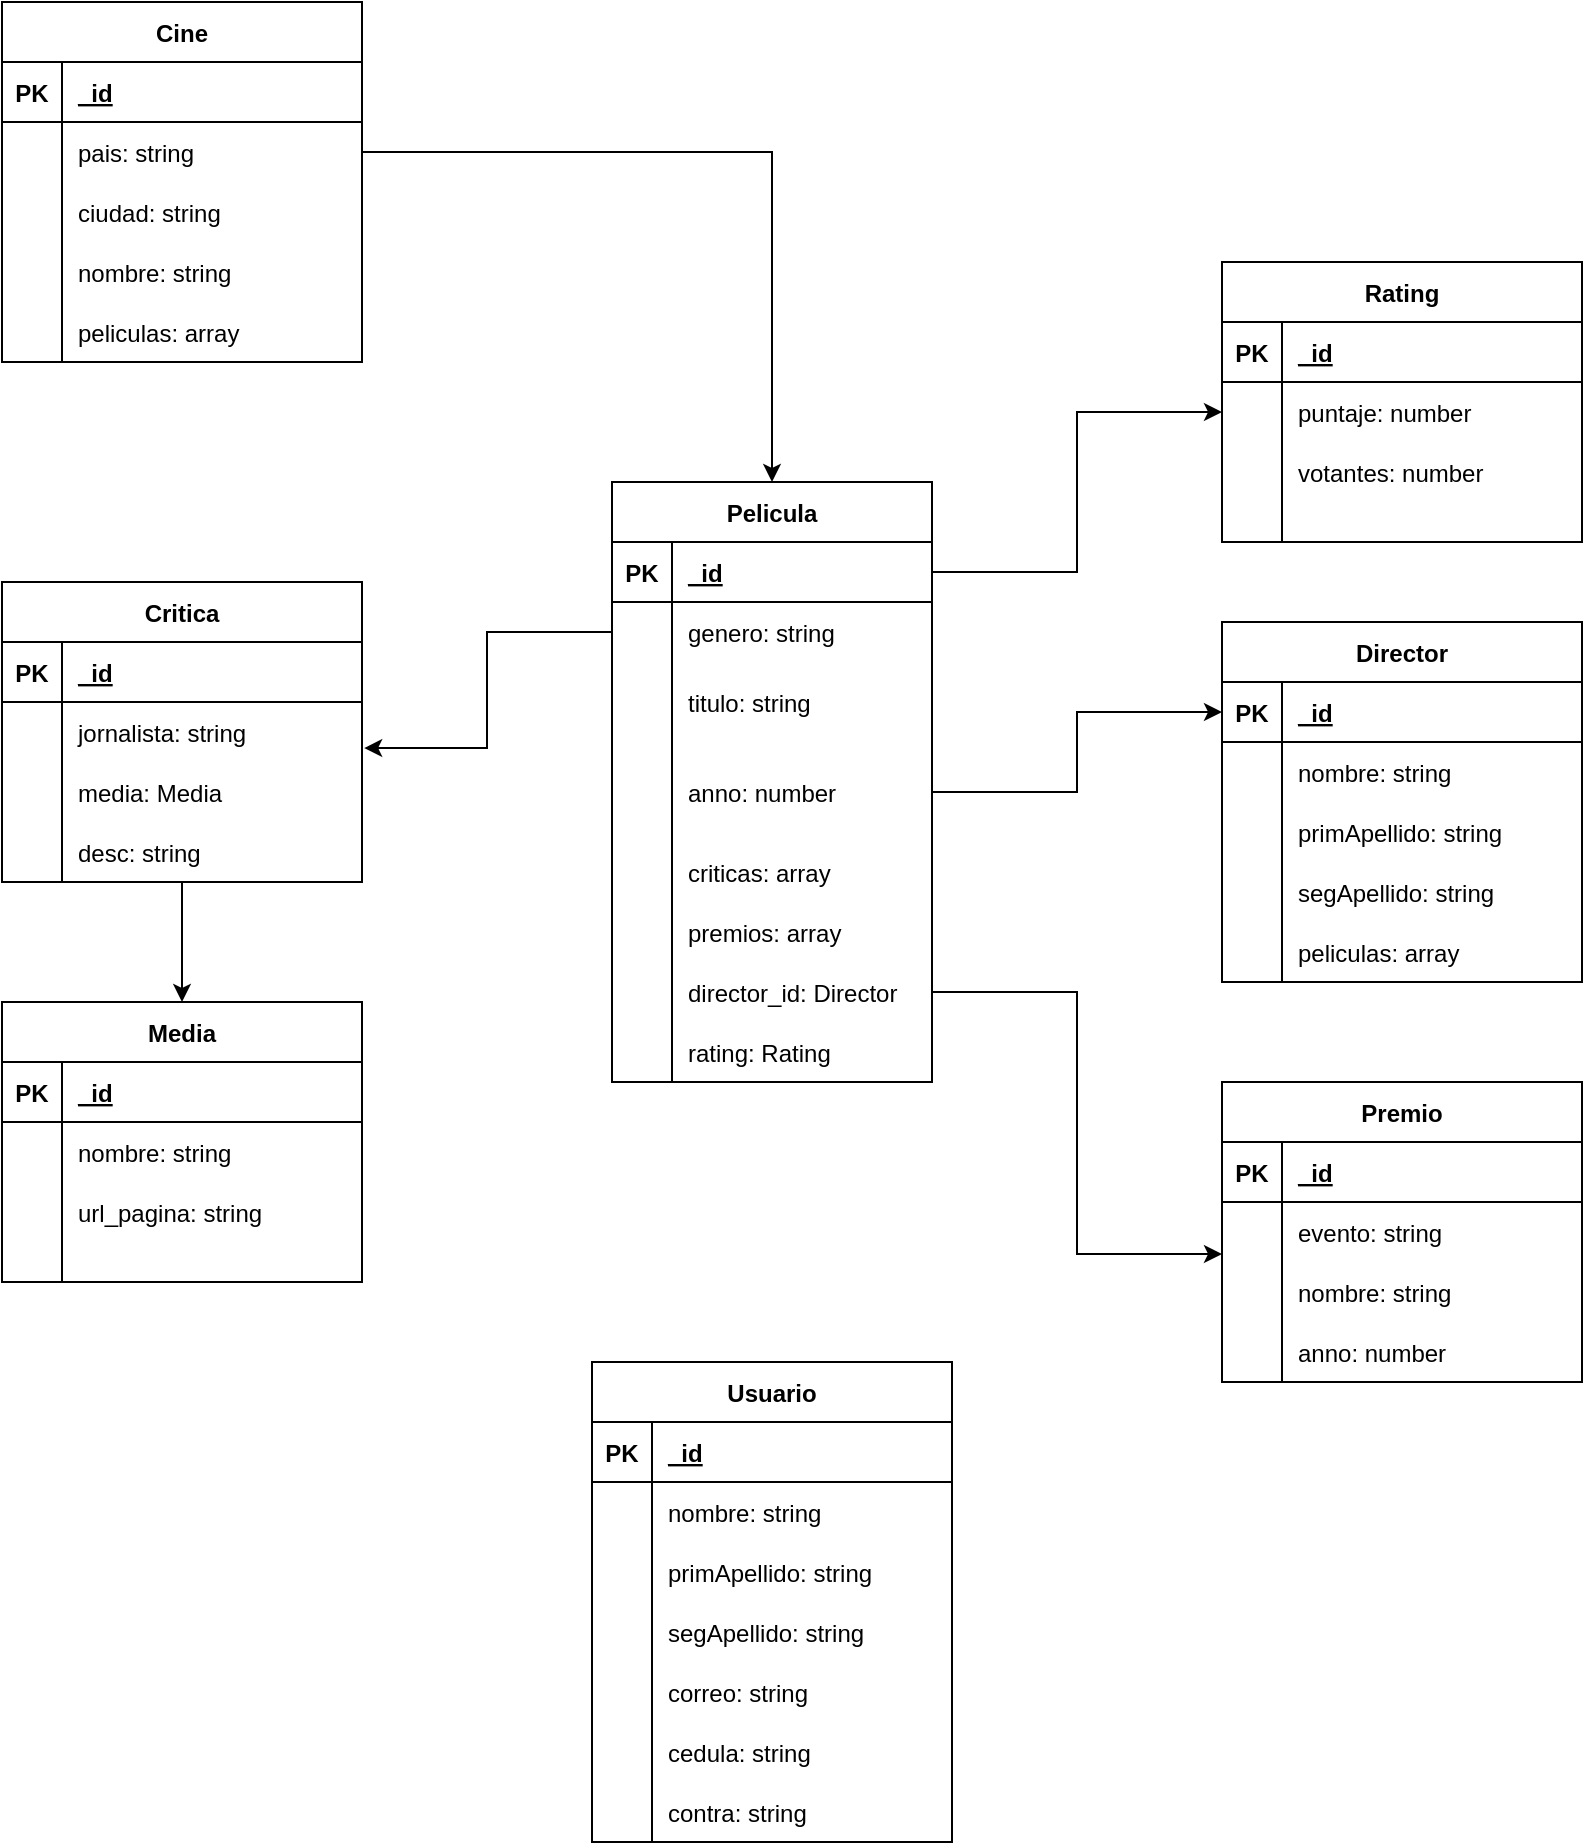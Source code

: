 <mxfile version="20.8.23" type="device"><diagram id="R2lEEEUBdFMjLlhIrx00" name="Page-1"><mxGraphModel dx="2795" dy="2088" grid="1" gridSize="10" guides="1" tooltips="1" connect="1" arrows="1" fold="1" page="1" pageScale="1" pageWidth="850" pageHeight="1100" math="0" shadow="0" extFonts="Permanent Marker^https://fonts.googleapis.com/css?family=Permanent+Marker"><root><mxCell id="0"/><mxCell id="1" parent="0"/><object label="Pelicula" id="AP4zmz3q6KJDuKp7zRCE-1"><mxCell style="shape=table;startSize=30;container=1;collapsible=1;childLayout=tableLayout;fixedRows=1;rowLines=0;fontStyle=1;align=center;resizeLast=1;" vertex="1" parent="1"><mxGeometry x="265" y="130" width="160" height="300" as="geometry"/></mxCell></object><mxCell id="AP4zmz3q6KJDuKp7zRCE-2" value="" style="shape=tableRow;horizontal=0;startSize=0;swimlaneHead=0;swimlaneBody=0;fillColor=none;collapsible=0;dropTarget=0;points=[[0,0.5],[1,0.5]];portConstraint=eastwest;top=0;left=0;right=0;bottom=1;" vertex="1" parent="AP4zmz3q6KJDuKp7zRCE-1"><mxGeometry y="30" width="160" height="30" as="geometry"/></mxCell><mxCell id="AP4zmz3q6KJDuKp7zRCE-3" value="PK" style="shape=partialRectangle;connectable=0;fillColor=none;top=0;left=0;bottom=0;right=0;fontStyle=1;overflow=hidden;" vertex="1" parent="AP4zmz3q6KJDuKp7zRCE-2"><mxGeometry width="30" height="30" as="geometry"><mxRectangle width="30" height="30" as="alternateBounds"/></mxGeometry></mxCell><mxCell id="AP4zmz3q6KJDuKp7zRCE-4" value="_id" style="shape=partialRectangle;connectable=0;fillColor=none;top=0;left=0;bottom=0;right=0;align=left;spacingLeft=6;fontStyle=5;overflow=hidden;" vertex="1" parent="AP4zmz3q6KJDuKp7zRCE-2"><mxGeometry x="30" width="130" height="30" as="geometry"><mxRectangle width="130" height="30" as="alternateBounds"/></mxGeometry></mxCell><mxCell id="AP4zmz3q6KJDuKp7zRCE-5" value="" style="shape=tableRow;horizontal=0;startSize=0;swimlaneHead=0;swimlaneBody=0;fillColor=none;collapsible=0;dropTarget=0;points=[[0,0.5],[1,0.5]];portConstraint=eastwest;top=0;left=0;right=0;bottom=0;" vertex="1" parent="AP4zmz3q6KJDuKp7zRCE-1"><mxGeometry y="60" width="160" height="30" as="geometry"/></mxCell><mxCell id="AP4zmz3q6KJDuKp7zRCE-6" value="" style="shape=partialRectangle;connectable=0;fillColor=none;top=0;left=0;bottom=0;right=0;editable=1;overflow=hidden;" vertex="1" parent="AP4zmz3q6KJDuKp7zRCE-5"><mxGeometry width="30" height="30" as="geometry"><mxRectangle width="30" height="30" as="alternateBounds"/></mxGeometry></mxCell><mxCell id="AP4zmz3q6KJDuKp7zRCE-7" value="genero: string" style="shape=partialRectangle;connectable=0;fillColor=none;top=0;left=0;bottom=0;right=0;align=left;spacingLeft=6;overflow=hidden;" vertex="1" parent="AP4zmz3q6KJDuKp7zRCE-5"><mxGeometry x="30" width="130" height="30" as="geometry"><mxRectangle width="130" height="30" as="alternateBounds"/></mxGeometry></mxCell><mxCell id="AP4zmz3q6KJDuKp7zRCE-8" value="" style="shape=tableRow;horizontal=0;startSize=0;swimlaneHead=0;swimlaneBody=0;fillColor=none;collapsible=0;dropTarget=0;points=[[0,0.5],[1,0.5]];portConstraint=eastwest;top=0;left=0;right=0;bottom=0;" vertex="1" parent="AP4zmz3q6KJDuKp7zRCE-1"><mxGeometry y="90" width="160" height="40" as="geometry"/></mxCell><mxCell id="AP4zmz3q6KJDuKp7zRCE-9" value="" style="shape=partialRectangle;connectable=0;fillColor=none;top=0;left=0;bottom=0;right=0;editable=1;overflow=hidden;" vertex="1" parent="AP4zmz3q6KJDuKp7zRCE-8"><mxGeometry width="30" height="40" as="geometry"><mxRectangle width="30" height="40" as="alternateBounds"/></mxGeometry></mxCell><mxCell id="AP4zmz3q6KJDuKp7zRCE-10" value="titulo: string" style="shape=partialRectangle;connectable=0;fillColor=none;top=0;left=0;bottom=0;right=0;align=left;spacingLeft=6;overflow=hidden;" vertex="1" parent="AP4zmz3q6KJDuKp7zRCE-8"><mxGeometry x="30" width="130" height="40" as="geometry"><mxRectangle width="130" height="40" as="alternateBounds"/></mxGeometry></mxCell><mxCell id="AP4zmz3q6KJDuKp7zRCE-11" value="" style="shape=tableRow;horizontal=0;startSize=0;swimlaneHead=0;swimlaneBody=0;fillColor=none;collapsible=0;dropTarget=0;points=[[0,0.5],[1,0.5]];portConstraint=eastwest;top=0;left=0;right=0;bottom=0;" vertex="1" parent="AP4zmz3q6KJDuKp7zRCE-1"><mxGeometry y="130" width="160" height="50" as="geometry"/></mxCell><mxCell id="AP4zmz3q6KJDuKp7zRCE-12" value="" style="shape=partialRectangle;connectable=0;fillColor=none;top=0;left=0;bottom=0;right=0;editable=1;overflow=hidden;" vertex="1" parent="AP4zmz3q6KJDuKp7zRCE-11"><mxGeometry width="30" height="50" as="geometry"><mxRectangle width="30" height="50" as="alternateBounds"/></mxGeometry></mxCell><mxCell id="AP4zmz3q6KJDuKp7zRCE-13" value="anno: number" style="shape=partialRectangle;connectable=0;fillColor=none;top=0;left=0;bottom=0;right=0;align=left;spacingLeft=6;overflow=hidden;" vertex="1" parent="AP4zmz3q6KJDuKp7zRCE-11"><mxGeometry x="30" width="130" height="50" as="geometry"><mxRectangle width="130" height="50" as="alternateBounds"/></mxGeometry></mxCell><mxCell id="AP4zmz3q6KJDuKp7zRCE-16" value="" style="shape=tableRow;horizontal=0;startSize=0;swimlaneHead=0;swimlaneBody=0;fillColor=none;collapsible=0;dropTarget=0;points=[[0,0.5],[1,0.5]];portConstraint=eastwest;top=0;left=0;right=0;bottom=0;" vertex="1" parent="AP4zmz3q6KJDuKp7zRCE-1"><mxGeometry y="180" width="160" height="30" as="geometry"/></mxCell><mxCell id="AP4zmz3q6KJDuKp7zRCE-17" value="" style="shape=partialRectangle;connectable=0;fillColor=none;top=0;left=0;bottom=0;right=0;editable=1;overflow=hidden;" vertex="1" parent="AP4zmz3q6KJDuKp7zRCE-16"><mxGeometry width="30" height="30" as="geometry"><mxRectangle width="30" height="30" as="alternateBounds"/></mxGeometry></mxCell><mxCell id="AP4zmz3q6KJDuKp7zRCE-18" value="criticas: array" style="shape=partialRectangle;connectable=0;fillColor=none;top=0;left=0;bottom=0;right=0;align=left;spacingLeft=6;overflow=hidden;" vertex="1" parent="AP4zmz3q6KJDuKp7zRCE-16"><mxGeometry x="30" width="130" height="30" as="geometry"><mxRectangle width="130" height="30" as="alternateBounds"/></mxGeometry></mxCell><mxCell id="AP4zmz3q6KJDuKp7zRCE-55" value="" style="shape=tableRow;horizontal=0;startSize=0;swimlaneHead=0;swimlaneBody=0;fillColor=none;collapsible=0;dropTarget=0;points=[[0,0.5],[1,0.5]];portConstraint=eastwest;top=0;left=0;right=0;bottom=0;" vertex="1" parent="AP4zmz3q6KJDuKp7zRCE-1"><mxGeometry y="210" width="160" height="30" as="geometry"/></mxCell><mxCell id="AP4zmz3q6KJDuKp7zRCE-56" value="" style="shape=partialRectangle;connectable=0;fillColor=none;top=0;left=0;bottom=0;right=0;editable=1;overflow=hidden;" vertex="1" parent="AP4zmz3q6KJDuKp7zRCE-55"><mxGeometry width="30" height="30" as="geometry"><mxRectangle width="30" height="30" as="alternateBounds"/></mxGeometry></mxCell><mxCell id="AP4zmz3q6KJDuKp7zRCE-57" value="premios: array" style="shape=partialRectangle;connectable=0;fillColor=none;top=0;left=0;bottom=0;right=0;align=left;spacingLeft=6;overflow=hidden;" vertex="1" parent="AP4zmz3q6KJDuKp7zRCE-55"><mxGeometry x="30" width="130" height="30" as="geometry"><mxRectangle width="130" height="30" as="alternateBounds"/></mxGeometry></mxCell><mxCell id="AP4zmz3q6KJDuKp7zRCE-19" value="" style="shape=tableRow;horizontal=0;startSize=0;swimlaneHead=0;swimlaneBody=0;fillColor=none;collapsible=0;dropTarget=0;points=[[0,0.5],[1,0.5]];portConstraint=eastwest;top=0;left=0;right=0;bottom=0;" vertex="1" parent="AP4zmz3q6KJDuKp7zRCE-1"><mxGeometry y="240" width="160" height="30" as="geometry"/></mxCell><mxCell id="AP4zmz3q6KJDuKp7zRCE-20" value="" style="shape=partialRectangle;connectable=0;fillColor=none;top=0;left=0;bottom=0;right=0;editable=1;overflow=hidden;" vertex="1" parent="AP4zmz3q6KJDuKp7zRCE-19"><mxGeometry width="30" height="30" as="geometry"><mxRectangle width="30" height="30" as="alternateBounds"/></mxGeometry></mxCell><mxCell id="AP4zmz3q6KJDuKp7zRCE-21" value="director_id: Director" style="shape=partialRectangle;connectable=0;fillColor=none;top=0;left=0;bottom=0;right=0;align=left;spacingLeft=6;overflow=hidden;" vertex="1" parent="AP4zmz3q6KJDuKp7zRCE-19"><mxGeometry x="30" width="130" height="30" as="geometry"><mxRectangle width="130" height="30" as="alternateBounds"/></mxGeometry></mxCell><mxCell id="AP4zmz3q6KJDuKp7zRCE-22" value="" style="shape=tableRow;horizontal=0;startSize=0;swimlaneHead=0;swimlaneBody=0;fillColor=none;collapsible=0;dropTarget=0;points=[[0,0.5],[1,0.5]];portConstraint=eastwest;top=0;left=0;right=0;bottom=0;" vertex="1" parent="AP4zmz3q6KJDuKp7zRCE-1"><mxGeometry y="270" width="160" height="30" as="geometry"/></mxCell><mxCell id="AP4zmz3q6KJDuKp7zRCE-23" value="" style="shape=partialRectangle;connectable=0;fillColor=none;top=0;left=0;bottom=0;right=0;editable=1;overflow=hidden;" vertex="1" parent="AP4zmz3q6KJDuKp7zRCE-22"><mxGeometry width="30" height="30" as="geometry"><mxRectangle width="30" height="30" as="alternateBounds"/></mxGeometry></mxCell><mxCell id="AP4zmz3q6KJDuKp7zRCE-24" value="rating: Rating" style="shape=partialRectangle;connectable=0;fillColor=none;top=0;left=0;bottom=0;right=0;align=left;spacingLeft=6;overflow=hidden;" vertex="1" parent="AP4zmz3q6KJDuKp7zRCE-22"><mxGeometry x="30" width="130" height="30" as="geometry"><mxRectangle width="130" height="30" as="alternateBounds"/></mxGeometry></mxCell><mxCell id="AP4zmz3q6KJDuKp7zRCE-25" value="Director" style="shape=table;startSize=30;container=1;collapsible=1;childLayout=tableLayout;fixedRows=1;rowLines=0;fontStyle=1;align=center;resizeLast=1;" vertex="1" parent="1"><mxGeometry x="570" y="200" width="180" height="180" as="geometry"/></mxCell><mxCell id="AP4zmz3q6KJDuKp7zRCE-26" value="" style="shape=tableRow;horizontal=0;startSize=0;swimlaneHead=0;swimlaneBody=0;fillColor=none;collapsible=0;dropTarget=0;points=[[0,0.5],[1,0.5]];portConstraint=eastwest;top=0;left=0;right=0;bottom=1;" vertex="1" parent="AP4zmz3q6KJDuKp7zRCE-25"><mxGeometry y="30" width="180" height="30" as="geometry"/></mxCell><mxCell id="AP4zmz3q6KJDuKp7zRCE-27" value="PK" style="shape=partialRectangle;connectable=0;fillColor=none;top=0;left=0;bottom=0;right=0;fontStyle=1;overflow=hidden;" vertex="1" parent="AP4zmz3q6KJDuKp7zRCE-26"><mxGeometry width="30" height="30" as="geometry"><mxRectangle width="30" height="30" as="alternateBounds"/></mxGeometry></mxCell><mxCell id="AP4zmz3q6KJDuKp7zRCE-28" value="_id" style="shape=partialRectangle;connectable=0;fillColor=none;top=0;left=0;bottom=0;right=0;align=left;spacingLeft=6;fontStyle=5;overflow=hidden;" vertex="1" parent="AP4zmz3q6KJDuKp7zRCE-26"><mxGeometry x="30" width="150" height="30" as="geometry"><mxRectangle width="150" height="30" as="alternateBounds"/></mxGeometry></mxCell><mxCell id="AP4zmz3q6KJDuKp7zRCE-29" value="" style="shape=tableRow;horizontal=0;startSize=0;swimlaneHead=0;swimlaneBody=0;fillColor=none;collapsible=0;dropTarget=0;points=[[0,0.5],[1,0.5]];portConstraint=eastwest;top=0;left=0;right=0;bottom=0;" vertex="1" parent="AP4zmz3q6KJDuKp7zRCE-25"><mxGeometry y="60" width="180" height="30" as="geometry"/></mxCell><mxCell id="AP4zmz3q6KJDuKp7zRCE-30" value="" style="shape=partialRectangle;connectable=0;fillColor=none;top=0;left=0;bottom=0;right=0;editable=1;overflow=hidden;" vertex="1" parent="AP4zmz3q6KJDuKp7zRCE-29"><mxGeometry width="30" height="30" as="geometry"><mxRectangle width="30" height="30" as="alternateBounds"/></mxGeometry></mxCell><mxCell id="AP4zmz3q6KJDuKp7zRCE-31" value="nombre: string" style="shape=partialRectangle;connectable=0;fillColor=none;top=0;left=0;bottom=0;right=0;align=left;spacingLeft=6;overflow=hidden;" vertex="1" parent="AP4zmz3q6KJDuKp7zRCE-29"><mxGeometry x="30" width="150" height="30" as="geometry"><mxRectangle width="150" height="30" as="alternateBounds"/></mxGeometry></mxCell><mxCell id="AP4zmz3q6KJDuKp7zRCE-32" value="" style="shape=tableRow;horizontal=0;startSize=0;swimlaneHead=0;swimlaneBody=0;fillColor=none;collapsible=0;dropTarget=0;points=[[0,0.5],[1,0.5]];portConstraint=eastwest;top=0;left=0;right=0;bottom=0;" vertex="1" parent="AP4zmz3q6KJDuKp7zRCE-25"><mxGeometry y="90" width="180" height="30" as="geometry"/></mxCell><mxCell id="AP4zmz3q6KJDuKp7zRCE-33" value="" style="shape=partialRectangle;connectable=0;fillColor=none;top=0;left=0;bottom=0;right=0;editable=1;overflow=hidden;" vertex="1" parent="AP4zmz3q6KJDuKp7zRCE-32"><mxGeometry width="30" height="30" as="geometry"><mxRectangle width="30" height="30" as="alternateBounds"/></mxGeometry></mxCell><mxCell id="AP4zmz3q6KJDuKp7zRCE-34" value="primApellido: string" style="shape=partialRectangle;connectable=0;fillColor=none;top=0;left=0;bottom=0;right=0;align=left;spacingLeft=6;overflow=hidden;" vertex="1" parent="AP4zmz3q6KJDuKp7zRCE-32"><mxGeometry x="30" width="150" height="30" as="geometry"><mxRectangle width="150" height="30" as="alternateBounds"/></mxGeometry></mxCell><mxCell id="AP4zmz3q6KJDuKp7zRCE-35" value="" style="shape=tableRow;horizontal=0;startSize=0;swimlaneHead=0;swimlaneBody=0;fillColor=none;collapsible=0;dropTarget=0;points=[[0,0.5],[1,0.5]];portConstraint=eastwest;top=0;left=0;right=0;bottom=0;" vertex="1" parent="AP4zmz3q6KJDuKp7zRCE-25"><mxGeometry y="120" width="180" height="30" as="geometry"/></mxCell><mxCell id="AP4zmz3q6KJDuKp7zRCE-36" value="" style="shape=partialRectangle;connectable=0;fillColor=none;top=0;left=0;bottom=0;right=0;editable=1;overflow=hidden;" vertex="1" parent="AP4zmz3q6KJDuKp7zRCE-35"><mxGeometry width="30" height="30" as="geometry"><mxRectangle width="30" height="30" as="alternateBounds"/></mxGeometry></mxCell><mxCell id="AP4zmz3q6KJDuKp7zRCE-37" value="segApellido: string" style="shape=partialRectangle;connectable=0;fillColor=none;top=0;left=0;bottom=0;right=0;align=left;spacingLeft=6;overflow=hidden;" vertex="1" parent="AP4zmz3q6KJDuKp7zRCE-35"><mxGeometry x="30" width="150" height="30" as="geometry"><mxRectangle width="150" height="30" as="alternateBounds"/></mxGeometry></mxCell><mxCell id="AP4zmz3q6KJDuKp7zRCE-38" value="" style="shape=tableRow;horizontal=0;startSize=0;swimlaneHead=0;swimlaneBody=0;fillColor=none;collapsible=0;dropTarget=0;points=[[0,0.5],[1,0.5]];portConstraint=eastwest;top=0;left=0;right=0;bottom=0;" vertex="1" parent="AP4zmz3q6KJDuKp7zRCE-25"><mxGeometry y="150" width="180" height="30" as="geometry"/></mxCell><mxCell id="AP4zmz3q6KJDuKp7zRCE-39" value="" style="shape=partialRectangle;connectable=0;fillColor=none;top=0;left=0;bottom=0;right=0;editable=1;overflow=hidden;" vertex="1" parent="AP4zmz3q6KJDuKp7zRCE-38"><mxGeometry width="30" height="30" as="geometry"><mxRectangle width="30" height="30" as="alternateBounds"/></mxGeometry></mxCell><mxCell id="AP4zmz3q6KJDuKp7zRCE-40" value="peliculas: array" style="shape=partialRectangle;connectable=0;fillColor=none;top=0;left=0;bottom=0;right=0;align=left;spacingLeft=6;overflow=hidden;" vertex="1" parent="AP4zmz3q6KJDuKp7zRCE-38"><mxGeometry x="30" width="150" height="30" as="geometry"><mxRectangle width="150" height="30" as="alternateBounds"/></mxGeometry></mxCell><mxCell id="AP4zmz3q6KJDuKp7zRCE-42" value="Premio" style="shape=table;startSize=30;container=1;collapsible=1;childLayout=tableLayout;fixedRows=1;rowLines=0;fontStyle=1;align=center;resizeLast=1;" vertex="1" parent="1"><mxGeometry x="570" y="430" width="180" height="150" as="geometry"/></mxCell><mxCell id="AP4zmz3q6KJDuKp7zRCE-43" value="" style="shape=tableRow;horizontal=0;startSize=0;swimlaneHead=0;swimlaneBody=0;fillColor=none;collapsible=0;dropTarget=0;points=[[0,0.5],[1,0.5]];portConstraint=eastwest;top=0;left=0;right=0;bottom=1;" vertex="1" parent="AP4zmz3q6KJDuKp7zRCE-42"><mxGeometry y="30" width="180" height="30" as="geometry"/></mxCell><mxCell id="AP4zmz3q6KJDuKp7zRCE-44" value="PK" style="shape=partialRectangle;connectable=0;fillColor=none;top=0;left=0;bottom=0;right=0;fontStyle=1;overflow=hidden;" vertex="1" parent="AP4zmz3q6KJDuKp7zRCE-43"><mxGeometry width="30" height="30" as="geometry"><mxRectangle width="30" height="30" as="alternateBounds"/></mxGeometry></mxCell><mxCell id="AP4zmz3q6KJDuKp7zRCE-45" value="_id" style="shape=partialRectangle;connectable=0;fillColor=none;top=0;left=0;bottom=0;right=0;align=left;spacingLeft=6;fontStyle=5;overflow=hidden;" vertex="1" parent="AP4zmz3q6KJDuKp7zRCE-43"><mxGeometry x="30" width="150" height="30" as="geometry"><mxRectangle width="150" height="30" as="alternateBounds"/></mxGeometry></mxCell><mxCell id="AP4zmz3q6KJDuKp7zRCE-46" value="" style="shape=tableRow;horizontal=0;startSize=0;swimlaneHead=0;swimlaneBody=0;fillColor=none;collapsible=0;dropTarget=0;points=[[0,0.5],[1,0.5]];portConstraint=eastwest;top=0;left=0;right=0;bottom=0;" vertex="1" parent="AP4zmz3q6KJDuKp7zRCE-42"><mxGeometry y="60" width="180" height="30" as="geometry"/></mxCell><mxCell id="AP4zmz3q6KJDuKp7zRCE-47" value="" style="shape=partialRectangle;connectable=0;fillColor=none;top=0;left=0;bottom=0;right=0;editable=1;overflow=hidden;" vertex="1" parent="AP4zmz3q6KJDuKp7zRCE-46"><mxGeometry width="30" height="30" as="geometry"><mxRectangle width="30" height="30" as="alternateBounds"/></mxGeometry></mxCell><mxCell id="AP4zmz3q6KJDuKp7zRCE-48" value="evento: string" style="shape=partialRectangle;connectable=0;fillColor=none;top=0;left=0;bottom=0;right=0;align=left;spacingLeft=6;overflow=hidden;" vertex="1" parent="AP4zmz3q6KJDuKp7zRCE-46"><mxGeometry x="30" width="150" height="30" as="geometry"><mxRectangle width="150" height="30" as="alternateBounds"/></mxGeometry></mxCell><mxCell id="AP4zmz3q6KJDuKp7zRCE-49" value="" style="shape=tableRow;horizontal=0;startSize=0;swimlaneHead=0;swimlaneBody=0;fillColor=none;collapsible=0;dropTarget=0;points=[[0,0.5],[1,0.5]];portConstraint=eastwest;top=0;left=0;right=0;bottom=0;" vertex="1" parent="AP4zmz3q6KJDuKp7zRCE-42"><mxGeometry y="90" width="180" height="30" as="geometry"/></mxCell><mxCell id="AP4zmz3q6KJDuKp7zRCE-50" value="" style="shape=partialRectangle;connectable=0;fillColor=none;top=0;left=0;bottom=0;right=0;editable=1;overflow=hidden;" vertex="1" parent="AP4zmz3q6KJDuKp7zRCE-49"><mxGeometry width="30" height="30" as="geometry"><mxRectangle width="30" height="30" as="alternateBounds"/></mxGeometry></mxCell><mxCell id="AP4zmz3q6KJDuKp7zRCE-51" value="nombre: string" style="shape=partialRectangle;connectable=0;fillColor=none;top=0;left=0;bottom=0;right=0;align=left;spacingLeft=6;overflow=hidden;" vertex="1" parent="AP4zmz3q6KJDuKp7zRCE-49"><mxGeometry x="30" width="150" height="30" as="geometry"><mxRectangle width="150" height="30" as="alternateBounds"/></mxGeometry></mxCell><mxCell id="AP4zmz3q6KJDuKp7zRCE-52" value="" style="shape=tableRow;horizontal=0;startSize=0;swimlaneHead=0;swimlaneBody=0;fillColor=none;collapsible=0;dropTarget=0;points=[[0,0.5],[1,0.5]];portConstraint=eastwest;top=0;left=0;right=0;bottom=0;" vertex="1" parent="AP4zmz3q6KJDuKp7zRCE-42"><mxGeometry y="120" width="180" height="30" as="geometry"/></mxCell><mxCell id="AP4zmz3q6KJDuKp7zRCE-53" value="" style="shape=partialRectangle;connectable=0;fillColor=none;top=0;left=0;bottom=0;right=0;editable=1;overflow=hidden;" vertex="1" parent="AP4zmz3q6KJDuKp7zRCE-52"><mxGeometry width="30" height="30" as="geometry"><mxRectangle width="30" height="30" as="alternateBounds"/></mxGeometry></mxCell><mxCell id="AP4zmz3q6KJDuKp7zRCE-54" value="anno: number" style="shape=partialRectangle;connectable=0;fillColor=none;top=0;left=0;bottom=0;right=0;align=left;spacingLeft=6;overflow=hidden;" vertex="1" parent="AP4zmz3q6KJDuKp7zRCE-52"><mxGeometry x="30" width="150" height="30" as="geometry"><mxRectangle width="150" height="30" as="alternateBounds"/></mxGeometry></mxCell><mxCell id="AP4zmz3q6KJDuKp7zRCE-58" value="Rating" style="shape=table;startSize=30;container=1;collapsible=1;childLayout=tableLayout;fixedRows=1;rowLines=0;fontStyle=1;align=center;resizeLast=1;" vertex="1" parent="1"><mxGeometry x="570" y="20" width="180" height="140" as="geometry"/></mxCell><mxCell id="AP4zmz3q6KJDuKp7zRCE-59" value="" style="shape=tableRow;horizontal=0;startSize=0;swimlaneHead=0;swimlaneBody=0;fillColor=none;collapsible=0;dropTarget=0;points=[[0,0.5],[1,0.5]];portConstraint=eastwest;top=0;left=0;right=0;bottom=1;" vertex="1" parent="AP4zmz3q6KJDuKp7zRCE-58"><mxGeometry y="30" width="180" height="30" as="geometry"/></mxCell><mxCell id="AP4zmz3q6KJDuKp7zRCE-60" value="PK" style="shape=partialRectangle;connectable=0;fillColor=none;top=0;left=0;bottom=0;right=0;fontStyle=1;overflow=hidden;" vertex="1" parent="AP4zmz3q6KJDuKp7zRCE-59"><mxGeometry width="30" height="30" as="geometry"><mxRectangle width="30" height="30" as="alternateBounds"/></mxGeometry></mxCell><mxCell id="AP4zmz3q6KJDuKp7zRCE-61" value="_id" style="shape=partialRectangle;connectable=0;fillColor=none;top=0;left=0;bottom=0;right=0;align=left;spacingLeft=6;fontStyle=5;overflow=hidden;" vertex="1" parent="AP4zmz3q6KJDuKp7zRCE-59"><mxGeometry x="30" width="150" height="30" as="geometry"><mxRectangle width="150" height="30" as="alternateBounds"/></mxGeometry></mxCell><mxCell id="AP4zmz3q6KJDuKp7zRCE-62" value="" style="shape=tableRow;horizontal=0;startSize=0;swimlaneHead=0;swimlaneBody=0;fillColor=none;collapsible=0;dropTarget=0;points=[[0,0.5],[1,0.5]];portConstraint=eastwest;top=0;left=0;right=0;bottom=0;" vertex="1" parent="AP4zmz3q6KJDuKp7zRCE-58"><mxGeometry y="60" width="180" height="30" as="geometry"/></mxCell><mxCell id="AP4zmz3q6KJDuKp7zRCE-63" value="" style="shape=partialRectangle;connectable=0;fillColor=none;top=0;left=0;bottom=0;right=0;editable=1;overflow=hidden;" vertex="1" parent="AP4zmz3q6KJDuKp7zRCE-62"><mxGeometry width="30" height="30" as="geometry"><mxRectangle width="30" height="30" as="alternateBounds"/></mxGeometry></mxCell><mxCell id="AP4zmz3q6KJDuKp7zRCE-64" value="puntaje: number" style="shape=partialRectangle;connectable=0;fillColor=none;top=0;left=0;bottom=0;right=0;align=left;spacingLeft=6;overflow=hidden;" vertex="1" parent="AP4zmz3q6KJDuKp7zRCE-62"><mxGeometry x="30" width="150" height="30" as="geometry"><mxRectangle width="150" height="30" as="alternateBounds"/></mxGeometry></mxCell><mxCell id="AP4zmz3q6KJDuKp7zRCE-65" value="" style="shape=tableRow;horizontal=0;startSize=0;swimlaneHead=0;swimlaneBody=0;fillColor=none;collapsible=0;dropTarget=0;points=[[0,0.5],[1,0.5]];portConstraint=eastwest;top=0;left=0;right=0;bottom=0;" vertex="1" parent="AP4zmz3q6KJDuKp7zRCE-58"><mxGeometry y="90" width="180" height="30" as="geometry"/></mxCell><mxCell id="AP4zmz3q6KJDuKp7zRCE-66" value="" style="shape=partialRectangle;connectable=0;fillColor=none;top=0;left=0;bottom=0;right=0;editable=1;overflow=hidden;" vertex="1" parent="AP4zmz3q6KJDuKp7zRCE-65"><mxGeometry width="30" height="30" as="geometry"><mxRectangle width="30" height="30" as="alternateBounds"/></mxGeometry></mxCell><mxCell id="AP4zmz3q6KJDuKp7zRCE-67" value="votantes: number" style="shape=partialRectangle;connectable=0;fillColor=none;top=0;left=0;bottom=0;right=0;align=left;spacingLeft=6;overflow=hidden;" vertex="1" parent="AP4zmz3q6KJDuKp7zRCE-65"><mxGeometry x="30" width="150" height="30" as="geometry"><mxRectangle width="150" height="30" as="alternateBounds"/></mxGeometry></mxCell><mxCell id="AP4zmz3q6KJDuKp7zRCE-68" value="" style="shape=tableRow;horizontal=0;startSize=0;swimlaneHead=0;swimlaneBody=0;fillColor=none;collapsible=0;dropTarget=0;points=[[0,0.5],[1,0.5]];portConstraint=eastwest;top=0;left=0;right=0;bottom=0;" vertex="1" parent="AP4zmz3q6KJDuKp7zRCE-58"><mxGeometry y="120" width="180" height="20" as="geometry"/></mxCell><mxCell id="AP4zmz3q6KJDuKp7zRCE-69" value="" style="shape=partialRectangle;connectable=0;fillColor=none;top=0;left=0;bottom=0;right=0;editable=1;overflow=hidden;" vertex="1" parent="AP4zmz3q6KJDuKp7zRCE-68"><mxGeometry width="30" height="20" as="geometry"><mxRectangle width="30" height="20" as="alternateBounds"/></mxGeometry></mxCell><mxCell id="AP4zmz3q6KJDuKp7zRCE-70" value="" style="shape=partialRectangle;connectable=0;fillColor=none;top=0;left=0;bottom=0;right=0;align=left;spacingLeft=6;overflow=hidden;" vertex="1" parent="AP4zmz3q6KJDuKp7zRCE-68"><mxGeometry x="30" width="150" height="20" as="geometry"><mxRectangle width="150" height="20" as="alternateBounds"/></mxGeometry></mxCell><mxCell id="AP4zmz3q6KJDuKp7zRCE-117" style="edgeStyle=orthogonalEdgeStyle;rounded=0;orthogonalLoop=1;jettySize=auto;html=1;entryX=0.5;entryY=0;entryDx=0;entryDy=0;" edge="1" parent="1" source="AP4zmz3q6KJDuKp7zRCE-71" target="AP4zmz3q6KJDuKp7zRCE-84"><mxGeometry relative="1" as="geometry"/></mxCell><mxCell id="AP4zmz3q6KJDuKp7zRCE-71" value="Critica" style="shape=table;startSize=30;container=1;collapsible=1;childLayout=tableLayout;fixedRows=1;rowLines=0;fontStyle=1;align=center;resizeLast=1;" vertex="1" parent="1"><mxGeometry x="-40" y="180" width="180" height="150" as="geometry"/></mxCell><mxCell id="AP4zmz3q6KJDuKp7zRCE-72" value="" style="shape=tableRow;horizontal=0;startSize=0;swimlaneHead=0;swimlaneBody=0;fillColor=none;collapsible=0;dropTarget=0;points=[[0,0.5],[1,0.5]];portConstraint=eastwest;top=0;left=0;right=0;bottom=1;" vertex="1" parent="AP4zmz3q6KJDuKp7zRCE-71"><mxGeometry y="30" width="180" height="30" as="geometry"/></mxCell><mxCell id="AP4zmz3q6KJDuKp7zRCE-73" value="PK" style="shape=partialRectangle;connectable=0;fillColor=none;top=0;left=0;bottom=0;right=0;fontStyle=1;overflow=hidden;" vertex="1" parent="AP4zmz3q6KJDuKp7zRCE-72"><mxGeometry width="30" height="30" as="geometry"><mxRectangle width="30" height="30" as="alternateBounds"/></mxGeometry></mxCell><mxCell id="AP4zmz3q6KJDuKp7zRCE-74" value="_id" style="shape=partialRectangle;connectable=0;fillColor=none;top=0;left=0;bottom=0;right=0;align=left;spacingLeft=6;fontStyle=5;overflow=hidden;" vertex="1" parent="AP4zmz3q6KJDuKp7zRCE-72"><mxGeometry x="30" width="150" height="30" as="geometry"><mxRectangle width="150" height="30" as="alternateBounds"/></mxGeometry></mxCell><mxCell id="AP4zmz3q6KJDuKp7zRCE-75" value="" style="shape=tableRow;horizontal=0;startSize=0;swimlaneHead=0;swimlaneBody=0;fillColor=none;collapsible=0;dropTarget=0;points=[[0,0.5],[1,0.5]];portConstraint=eastwest;top=0;left=0;right=0;bottom=0;" vertex="1" parent="AP4zmz3q6KJDuKp7zRCE-71"><mxGeometry y="60" width="180" height="30" as="geometry"/></mxCell><mxCell id="AP4zmz3q6KJDuKp7zRCE-76" value="" style="shape=partialRectangle;connectable=0;fillColor=none;top=0;left=0;bottom=0;right=0;editable=1;overflow=hidden;" vertex="1" parent="AP4zmz3q6KJDuKp7zRCE-75"><mxGeometry width="30" height="30" as="geometry"><mxRectangle width="30" height="30" as="alternateBounds"/></mxGeometry></mxCell><mxCell id="AP4zmz3q6KJDuKp7zRCE-77" value="jornalista: string" style="shape=partialRectangle;connectable=0;fillColor=none;top=0;left=0;bottom=0;right=0;align=left;spacingLeft=6;overflow=hidden;" vertex="1" parent="AP4zmz3q6KJDuKp7zRCE-75"><mxGeometry x="30" width="150" height="30" as="geometry"><mxRectangle width="150" height="30" as="alternateBounds"/></mxGeometry></mxCell><mxCell id="AP4zmz3q6KJDuKp7zRCE-78" value="" style="shape=tableRow;horizontal=0;startSize=0;swimlaneHead=0;swimlaneBody=0;fillColor=none;collapsible=0;dropTarget=0;points=[[0,0.5],[1,0.5]];portConstraint=eastwest;top=0;left=0;right=0;bottom=0;" vertex="1" parent="AP4zmz3q6KJDuKp7zRCE-71"><mxGeometry y="90" width="180" height="30" as="geometry"/></mxCell><mxCell id="AP4zmz3q6KJDuKp7zRCE-79" value="" style="shape=partialRectangle;connectable=0;fillColor=none;top=0;left=0;bottom=0;right=0;editable=1;overflow=hidden;" vertex="1" parent="AP4zmz3q6KJDuKp7zRCE-78"><mxGeometry width="30" height="30" as="geometry"><mxRectangle width="30" height="30" as="alternateBounds"/></mxGeometry></mxCell><mxCell id="AP4zmz3q6KJDuKp7zRCE-80" value="media: Media" style="shape=partialRectangle;connectable=0;fillColor=none;top=0;left=0;bottom=0;right=0;align=left;spacingLeft=6;overflow=hidden;" vertex="1" parent="AP4zmz3q6KJDuKp7zRCE-78"><mxGeometry x="30" width="150" height="30" as="geometry"><mxRectangle width="150" height="30" as="alternateBounds"/></mxGeometry></mxCell><mxCell id="AP4zmz3q6KJDuKp7zRCE-81" value="" style="shape=tableRow;horizontal=0;startSize=0;swimlaneHead=0;swimlaneBody=0;fillColor=none;collapsible=0;dropTarget=0;points=[[0,0.5],[1,0.5]];portConstraint=eastwest;top=0;left=0;right=0;bottom=0;" vertex="1" parent="AP4zmz3q6KJDuKp7zRCE-71"><mxGeometry y="120" width="180" height="30" as="geometry"/></mxCell><mxCell id="AP4zmz3q6KJDuKp7zRCE-82" value="" style="shape=partialRectangle;connectable=0;fillColor=none;top=0;left=0;bottom=0;right=0;editable=1;overflow=hidden;" vertex="1" parent="AP4zmz3q6KJDuKp7zRCE-81"><mxGeometry width="30" height="30" as="geometry"><mxRectangle width="30" height="30" as="alternateBounds"/></mxGeometry></mxCell><mxCell id="AP4zmz3q6KJDuKp7zRCE-83" value="desc: string" style="shape=partialRectangle;connectable=0;fillColor=none;top=0;left=0;bottom=0;right=0;align=left;spacingLeft=6;overflow=hidden;" vertex="1" parent="AP4zmz3q6KJDuKp7zRCE-81"><mxGeometry x="30" width="150" height="30" as="geometry"><mxRectangle width="150" height="30" as="alternateBounds"/></mxGeometry></mxCell><mxCell id="AP4zmz3q6KJDuKp7zRCE-84" value="Media" style="shape=table;startSize=30;container=1;collapsible=1;childLayout=tableLayout;fixedRows=1;rowLines=0;fontStyle=1;align=center;resizeLast=1;" vertex="1" parent="1"><mxGeometry x="-40" y="390" width="180" height="140" as="geometry"/></mxCell><mxCell id="AP4zmz3q6KJDuKp7zRCE-85" value="" style="shape=tableRow;horizontal=0;startSize=0;swimlaneHead=0;swimlaneBody=0;fillColor=none;collapsible=0;dropTarget=0;points=[[0,0.5],[1,0.5]];portConstraint=eastwest;top=0;left=0;right=0;bottom=1;" vertex="1" parent="AP4zmz3q6KJDuKp7zRCE-84"><mxGeometry y="30" width="180" height="30" as="geometry"/></mxCell><mxCell id="AP4zmz3q6KJDuKp7zRCE-86" value="PK" style="shape=partialRectangle;connectable=0;fillColor=none;top=0;left=0;bottom=0;right=0;fontStyle=1;overflow=hidden;" vertex="1" parent="AP4zmz3q6KJDuKp7zRCE-85"><mxGeometry width="30" height="30" as="geometry"><mxRectangle width="30" height="30" as="alternateBounds"/></mxGeometry></mxCell><mxCell id="AP4zmz3q6KJDuKp7zRCE-87" value="_id" style="shape=partialRectangle;connectable=0;fillColor=none;top=0;left=0;bottom=0;right=0;align=left;spacingLeft=6;fontStyle=5;overflow=hidden;" vertex="1" parent="AP4zmz3q6KJDuKp7zRCE-85"><mxGeometry x="30" width="150" height="30" as="geometry"><mxRectangle width="150" height="30" as="alternateBounds"/></mxGeometry></mxCell><mxCell id="AP4zmz3q6KJDuKp7zRCE-88" value="" style="shape=tableRow;horizontal=0;startSize=0;swimlaneHead=0;swimlaneBody=0;fillColor=none;collapsible=0;dropTarget=0;points=[[0,0.5],[1,0.5]];portConstraint=eastwest;top=0;left=0;right=0;bottom=0;" vertex="1" parent="AP4zmz3q6KJDuKp7zRCE-84"><mxGeometry y="60" width="180" height="30" as="geometry"/></mxCell><mxCell id="AP4zmz3q6KJDuKp7zRCE-89" value="" style="shape=partialRectangle;connectable=0;fillColor=none;top=0;left=0;bottom=0;right=0;editable=1;overflow=hidden;" vertex="1" parent="AP4zmz3q6KJDuKp7zRCE-88"><mxGeometry width="30" height="30" as="geometry"><mxRectangle width="30" height="30" as="alternateBounds"/></mxGeometry></mxCell><mxCell id="AP4zmz3q6KJDuKp7zRCE-90" value="nombre: string" style="shape=partialRectangle;connectable=0;fillColor=none;top=0;left=0;bottom=0;right=0;align=left;spacingLeft=6;overflow=hidden;" vertex="1" parent="AP4zmz3q6KJDuKp7zRCE-88"><mxGeometry x="30" width="150" height="30" as="geometry"><mxRectangle width="150" height="30" as="alternateBounds"/></mxGeometry></mxCell><mxCell id="AP4zmz3q6KJDuKp7zRCE-91" value="" style="shape=tableRow;horizontal=0;startSize=0;swimlaneHead=0;swimlaneBody=0;fillColor=none;collapsible=0;dropTarget=0;points=[[0,0.5],[1,0.5]];portConstraint=eastwest;top=0;left=0;right=0;bottom=0;" vertex="1" parent="AP4zmz3q6KJDuKp7zRCE-84"><mxGeometry y="90" width="180" height="30" as="geometry"/></mxCell><mxCell id="AP4zmz3q6KJDuKp7zRCE-92" value="" style="shape=partialRectangle;connectable=0;fillColor=none;top=0;left=0;bottom=0;right=0;editable=1;overflow=hidden;" vertex="1" parent="AP4zmz3q6KJDuKp7zRCE-91"><mxGeometry width="30" height="30" as="geometry"><mxRectangle width="30" height="30" as="alternateBounds"/></mxGeometry></mxCell><mxCell id="AP4zmz3q6KJDuKp7zRCE-93" value="url_pagina: string" style="shape=partialRectangle;connectable=0;fillColor=none;top=0;left=0;bottom=0;right=0;align=left;spacingLeft=6;overflow=hidden;" vertex="1" parent="AP4zmz3q6KJDuKp7zRCE-91"><mxGeometry x="30" width="150" height="30" as="geometry"><mxRectangle width="150" height="30" as="alternateBounds"/></mxGeometry></mxCell><mxCell id="AP4zmz3q6KJDuKp7zRCE-94" value="" style="shape=tableRow;horizontal=0;startSize=0;swimlaneHead=0;swimlaneBody=0;fillColor=none;collapsible=0;dropTarget=0;points=[[0,0.5],[1,0.5]];portConstraint=eastwest;top=0;left=0;right=0;bottom=0;" vertex="1" parent="AP4zmz3q6KJDuKp7zRCE-84"><mxGeometry y="120" width="180" height="20" as="geometry"/></mxCell><mxCell id="AP4zmz3q6KJDuKp7zRCE-95" value="" style="shape=partialRectangle;connectable=0;fillColor=none;top=0;left=0;bottom=0;right=0;editable=1;overflow=hidden;" vertex="1" parent="AP4zmz3q6KJDuKp7zRCE-94"><mxGeometry width="30" height="20" as="geometry"><mxRectangle width="30" height="20" as="alternateBounds"/></mxGeometry></mxCell><mxCell id="AP4zmz3q6KJDuKp7zRCE-96" value="" style="shape=partialRectangle;connectable=0;fillColor=none;top=0;left=0;bottom=0;right=0;align=left;spacingLeft=6;overflow=hidden;" vertex="1" parent="AP4zmz3q6KJDuKp7zRCE-94"><mxGeometry x="30" width="150" height="20" as="geometry"><mxRectangle width="150" height="20" as="alternateBounds"/></mxGeometry></mxCell><mxCell id="AP4zmz3q6KJDuKp7zRCE-97" value="Cine" style="shape=table;startSize=30;container=1;collapsible=1;childLayout=tableLayout;fixedRows=1;rowLines=0;fontStyle=1;align=center;resizeLast=1;" vertex="1" parent="1"><mxGeometry x="-40" y="-110" width="180" height="180" as="geometry"/></mxCell><mxCell id="AP4zmz3q6KJDuKp7zRCE-98" value="" style="shape=tableRow;horizontal=0;startSize=0;swimlaneHead=0;swimlaneBody=0;fillColor=none;collapsible=0;dropTarget=0;points=[[0,0.5],[1,0.5]];portConstraint=eastwest;top=0;left=0;right=0;bottom=1;" vertex="1" parent="AP4zmz3q6KJDuKp7zRCE-97"><mxGeometry y="30" width="180" height="30" as="geometry"/></mxCell><mxCell id="AP4zmz3q6KJDuKp7zRCE-99" value="PK" style="shape=partialRectangle;connectable=0;fillColor=none;top=0;left=0;bottom=0;right=0;fontStyle=1;overflow=hidden;" vertex="1" parent="AP4zmz3q6KJDuKp7zRCE-98"><mxGeometry width="30" height="30" as="geometry"><mxRectangle width="30" height="30" as="alternateBounds"/></mxGeometry></mxCell><mxCell id="AP4zmz3q6KJDuKp7zRCE-100" value="_id" style="shape=partialRectangle;connectable=0;fillColor=none;top=0;left=0;bottom=0;right=0;align=left;spacingLeft=6;fontStyle=5;overflow=hidden;" vertex="1" parent="AP4zmz3q6KJDuKp7zRCE-98"><mxGeometry x="30" width="150" height="30" as="geometry"><mxRectangle width="150" height="30" as="alternateBounds"/></mxGeometry></mxCell><mxCell id="AP4zmz3q6KJDuKp7zRCE-101" value="" style="shape=tableRow;horizontal=0;startSize=0;swimlaneHead=0;swimlaneBody=0;fillColor=none;collapsible=0;dropTarget=0;points=[[0,0.5],[1,0.5]];portConstraint=eastwest;top=0;left=0;right=0;bottom=0;" vertex="1" parent="AP4zmz3q6KJDuKp7zRCE-97"><mxGeometry y="60" width="180" height="30" as="geometry"/></mxCell><mxCell id="AP4zmz3q6KJDuKp7zRCE-102" value="" style="shape=partialRectangle;connectable=0;fillColor=none;top=0;left=0;bottom=0;right=0;editable=1;overflow=hidden;" vertex="1" parent="AP4zmz3q6KJDuKp7zRCE-101"><mxGeometry width="30" height="30" as="geometry"><mxRectangle width="30" height="30" as="alternateBounds"/></mxGeometry></mxCell><mxCell id="AP4zmz3q6KJDuKp7zRCE-103" value="pais: string" style="shape=partialRectangle;connectable=0;fillColor=none;top=0;left=0;bottom=0;right=0;align=left;spacingLeft=6;overflow=hidden;" vertex="1" parent="AP4zmz3q6KJDuKp7zRCE-101"><mxGeometry x="30" width="150" height="30" as="geometry"><mxRectangle width="150" height="30" as="alternateBounds"/></mxGeometry></mxCell><mxCell id="AP4zmz3q6KJDuKp7zRCE-104" value="" style="shape=tableRow;horizontal=0;startSize=0;swimlaneHead=0;swimlaneBody=0;fillColor=none;collapsible=0;dropTarget=0;points=[[0,0.5],[1,0.5]];portConstraint=eastwest;top=0;left=0;right=0;bottom=0;" vertex="1" parent="AP4zmz3q6KJDuKp7zRCE-97"><mxGeometry y="90" width="180" height="30" as="geometry"/></mxCell><mxCell id="AP4zmz3q6KJDuKp7zRCE-105" value="" style="shape=partialRectangle;connectable=0;fillColor=none;top=0;left=0;bottom=0;right=0;editable=1;overflow=hidden;" vertex="1" parent="AP4zmz3q6KJDuKp7zRCE-104"><mxGeometry width="30" height="30" as="geometry"><mxRectangle width="30" height="30" as="alternateBounds"/></mxGeometry></mxCell><mxCell id="AP4zmz3q6KJDuKp7zRCE-106" value="ciudad: string" style="shape=partialRectangle;connectable=0;fillColor=none;top=0;left=0;bottom=0;right=0;align=left;spacingLeft=6;overflow=hidden;" vertex="1" parent="AP4zmz3q6KJDuKp7zRCE-104"><mxGeometry x="30" width="150" height="30" as="geometry"><mxRectangle width="150" height="30" as="alternateBounds"/></mxGeometry></mxCell><mxCell id="AP4zmz3q6KJDuKp7zRCE-107" value="" style="shape=tableRow;horizontal=0;startSize=0;swimlaneHead=0;swimlaneBody=0;fillColor=none;collapsible=0;dropTarget=0;points=[[0,0.5],[1,0.5]];portConstraint=eastwest;top=0;left=0;right=0;bottom=0;" vertex="1" parent="AP4zmz3q6KJDuKp7zRCE-97"><mxGeometry y="120" width="180" height="30" as="geometry"/></mxCell><mxCell id="AP4zmz3q6KJDuKp7zRCE-108" value="" style="shape=partialRectangle;connectable=0;fillColor=none;top=0;left=0;bottom=0;right=0;editable=1;overflow=hidden;" vertex="1" parent="AP4zmz3q6KJDuKp7zRCE-107"><mxGeometry width="30" height="30" as="geometry"><mxRectangle width="30" height="30" as="alternateBounds"/></mxGeometry></mxCell><mxCell id="AP4zmz3q6KJDuKp7zRCE-109" value="nombre: string" style="shape=partialRectangle;connectable=0;fillColor=none;top=0;left=0;bottom=0;right=0;align=left;spacingLeft=6;overflow=hidden;" vertex="1" parent="AP4zmz3q6KJDuKp7zRCE-107"><mxGeometry x="30" width="150" height="30" as="geometry"><mxRectangle width="150" height="30" as="alternateBounds"/></mxGeometry></mxCell><mxCell id="AP4zmz3q6KJDuKp7zRCE-110" value="" style="shape=tableRow;horizontal=0;startSize=0;swimlaneHead=0;swimlaneBody=0;fillColor=none;collapsible=0;dropTarget=0;points=[[0,0.5],[1,0.5]];portConstraint=eastwest;top=0;left=0;right=0;bottom=0;" vertex="1" parent="AP4zmz3q6KJDuKp7zRCE-97"><mxGeometry y="150" width="180" height="30" as="geometry"/></mxCell><mxCell id="AP4zmz3q6KJDuKp7zRCE-111" value="" style="shape=partialRectangle;connectable=0;fillColor=none;top=0;left=0;bottom=0;right=0;editable=1;overflow=hidden;" vertex="1" parent="AP4zmz3q6KJDuKp7zRCE-110"><mxGeometry width="30" height="30" as="geometry"><mxRectangle width="30" height="30" as="alternateBounds"/></mxGeometry></mxCell><mxCell id="AP4zmz3q6KJDuKp7zRCE-112" value="peliculas: array" style="shape=partialRectangle;connectable=0;fillColor=none;top=0;left=0;bottom=0;right=0;align=left;spacingLeft=6;overflow=hidden;" vertex="1" parent="AP4zmz3q6KJDuKp7zRCE-110"><mxGeometry x="30" width="150" height="30" as="geometry"><mxRectangle width="150" height="30" as="alternateBounds"/></mxGeometry></mxCell><mxCell id="AP4zmz3q6KJDuKp7zRCE-113" style="edgeStyle=orthogonalEdgeStyle;rounded=0;orthogonalLoop=1;jettySize=auto;html=1;entryX=0.5;entryY=0;entryDx=0;entryDy=0;" edge="1" parent="1" source="AP4zmz3q6KJDuKp7zRCE-101" target="AP4zmz3q6KJDuKp7zRCE-1"><mxGeometry relative="1" as="geometry"/></mxCell><mxCell id="AP4zmz3q6KJDuKp7zRCE-114" style="edgeStyle=orthogonalEdgeStyle;rounded=0;orthogonalLoop=1;jettySize=auto;html=1;entryX=1.006;entryY=0.767;entryDx=0;entryDy=0;entryPerimeter=0;" edge="1" parent="1" source="AP4zmz3q6KJDuKp7zRCE-5" target="AP4zmz3q6KJDuKp7zRCE-75"><mxGeometry relative="1" as="geometry"/></mxCell><mxCell id="AP4zmz3q6KJDuKp7zRCE-116" style="edgeStyle=orthogonalEdgeStyle;rounded=0;orthogonalLoop=1;jettySize=auto;html=1;entryX=0;entryY=0.5;entryDx=0;entryDy=0;" edge="1" parent="1" source="AP4zmz3q6KJDuKp7zRCE-2" target="AP4zmz3q6KJDuKp7zRCE-62"><mxGeometry relative="1" as="geometry"/></mxCell><mxCell id="AP4zmz3q6KJDuKp7zRCE-118" style="edgeStyle=orthogonalEdgeStyle;rounded=0;orthogonalLoop=1;jettySize=auto;html=1;entryX=0;entryY=0.5;entryDx=0;entryDy=0;" edge="1" parent="1" source="AP4zmz3q6KJDuKp7zRCE-11" target="AP4zmz3q6KJDuKp7zRCE-26"><mxGeometry relative="1" as="geometry"/></mxCell><mxCell id="AP4zmz3q6KJDuKp7zRCE-119" style="edgeStyle=orthogonalEdgeStyle;rounded=0;orthogonalLoop=1;jettySize=auto;html=1;entryX=0;entryY=-0.133;entryDx=0;entryDy=0;entryPerimeter=0;" edge="1" parent="1" source="AP4zmz3q6KJDuKp7zRCE-19" target="AP4zmz3q6KJDuKp7zRCE-49"><mxGeometry relative="1" as="geometry"/></mxCell><mxCell id="AP4zmz3q6KJDuKp7zRCE-120" value="Usuario" style="shape=table;startSize=30;container=1;collapsible=1;childLayout=tableLayout;fixedRows=1;rowLines=0;fontStyle=1;align=center;resizeLast=1;" vertex="1" parent="1"><mxGeometry x="255" y="570" width="180" height="240" as="geometry"/></mxCell><mxCell id="AP4zmz3q6KJDuKp7zRCE-121" value="" style="shape=tableRow;horizontal=0;startSize=0;swimlaneHead=0;swimlaneBody=0;fillColor=none;collapsible=0;dropTarget=0;points=[[0,0.5],[1,0.5]];portConstraint=eastwest;top=0;left=0;right=0;bottom=1;" vertex="1" parent="AP4zmz3q6KJDuKp7zRCE-120"><mxGeometry y="30" width="180" height="30" as="geometry"/></mxCell><mxCell id="AP4zmz3q6KJDuKp7zRCE-122" value="PK" style="shape=partialRectangle;connectable=0;fillColor=none;top=0;left=0;bottom=0;right=0;fontStyle=1;overflow=hidden;" vertex="1" parent="AP4zmz3q6KJDuKp7zRCE-121"><mxGeometry width="30" height="30" as="geometry"><mxRectangle width="30" height="30" as="alternateBounds"/></mxGeometry></mxCell><mxCell id="AP4zmz3q6KJDuKp7zRCE-123" value="_id" style="shape=partialRectangle;connectable=0;fillColor=none;top=0;left=0;bottom=0;right=0;align=left;spacingLeft=6;fontStyle=5;overflow=hidden;" vertex="1" parent="AP4zmz3q6KJDuKp7zRCE-121"><mxGeometry x="30" width="150" height="30" as="geometry"><mxRectangle width="150" height="30" as="alternateBounds"/></mxGeometry></mxCell><mxCell id="AP4zmz3q6KJDuKp7zRCE-124" value="" style="shape=tableRow;horizontal=0;startSize=0;swimlaneHead=0;swimlaneBody=0;fillColor=none;collapsible=0;dropTarget=0;points=[[0,0.5],[1,0.5]];portConstraint=eastwest;top=0;left=0;right=0;bottom=0;" vertex="1" parent="AP4zmz3q6KJDuKp7zRCE-120"><mxGeometry y="60" width="180" height="30" as="geometry"/></mxCell><mxCell id="AP4zmz3q6KJDuKp7zRCE-125" value="" style="shape=partialRectangle;connectable=0;fillColor=none;top=0;left=0;bottom=0;right=0;editable=1;overflow=hidden;" vertex="1" parent="AP4zmz3q6KJDuKp7zRCE-124"><mxGeometry width="30" height="30" as="geometry"><mxRectangle width="30" height="30" as="alternateBounds"/></mxGeometry></mxCell><mxCell id="AP4zmz3q6KJDuKp7zRCE-126" value="nombre: string" style="shape=partialRectangle;connectable=0;fillColor=none;top=0;left=0;bottom=0;right=0;align=left;spacingLeft=6;overflow=hidden;" vertex="1" parent="AP4zmz3q6KJDuKp7zRCE-124"><mxGeometry x="30" width="150" height="30" as="geometry"><mxRectangle width="150" height="30" as="alternateBounds"/></mxGeometry></mxCell><mxCell id="AP4zmz3q6KJDuKp7zRCE-136" value="" style="shape=tableRow;horizontal=0;startSize=0;swimlaneHead=0;swimlaneBody=0;fillColor=none;collapsible=0;dropTarget=0;points=[[0,0.5],[1,0.5]];portConstraint=eastwest;top=0;left=0;right=0;bottom=0;" vertex="1" parent="AP4zmz3q6KJDuKp7zRCE-120"><mxGeometry y="90" width="180" height="30" as="geometry"/></mxCell><mxCell id="AP4zmz3q6KJDuKp7zRCE-137" value="" style="shape=partialRectangle;connectable=0;fillColor=none;top=0;left=0;bottom=0;right=0;editable=1;overflow=hidden;" vertex="1" parent="AP4zmz3q6KJDuKp7zRCE-136"><mxGeometry width="30" height="30" as="geometry"><mxRectangle width="30" height="30" as="alternateBounds"/></mxGeometry></mxCell><mxCell id="AP4zmz3q6KJDuKp7zRCE-138" value="primApellido: string" style="shape=partialRectangle;connectable=0;fillColor=none;top=0;left=0;bottom=0;right=0;align=left;spacingLeft=6;overflow=hidden;" vertex="1" parent="AP4zmz3q6KJDuKp7zRCE-136"><mxGeometry x="30" width="150" height="30" as="geometry"><mxRectangle width="150" height="30" as="alternateBounds"/></mxGeometry></mxCell><mxCell id="AP4zmz3q6KJDuKp7zRCE-139" value="" style="shape=tableRow;horizontal=0;startSize=0;swimlaneHead=0;swimlaneBody=0;fillColor=none;collapsible=0;dropTarget=0;points=[[0,0.5],[1,0.5]];portConstraint=eastwest;top=0;left=0;right=0;bottom=0;" vertex="1" parent="AP4zmz3q6KJDuKp7zRCE-120"><mxGeometry y="120" width="180" height="30" as="geometry"/></mxCell><mxCell id="AP4zmz3q6KJDuKp7zRCE-140" value="" style="shape=partialRectangle;connectable=0;fillColor=none;top=0;left=0;bottom=0;right=0;editable=1;overflow=hidden;" vertex="1" parent="AP4zmz3q6KJDuKp7zRCE-139"><mxGeometry width="30" height="30" as="geometry"><mxRectangle width="30" height="30" as="alternateBounds"/></mxGeometry></mxCell><mxCell id="AP4zmz3q6KJDuKp7zRCE-141" value="segApellido: string" style="shape=partialRectangle;connectable=0;fillColor=none;top=0;left=0;bottom=0;right=0;align=left;spacingLeft=6;overflow=hidden;" vertex="1" parent="AP4zmz3q6KJDuKp7zRCE-139"><mxGeometry x="30" width="150" height="30" as="geometry"><mxRectangle width="150" height="30" as="alternateBounds"/></mxGeometry></mxCell><mxCell id="AP4zmz3q6KJDuKp7zRCE-127" value="" style="shape=tableRow;horizontal=0;startSize=0;swimlaneHead=0;swimlaneBody=0;fillColor=none;collapsible=0;dropTarget=0;points=[[0,0.5],[1,0.5]];portConstraint=eastwest;top=0;left=0;right=0;bottom=0;" vertex="1" parent="AP4zmz3q6KJDuKp7zRCE-120"><mxGeometry y="150" width="180" height="30" as="geometry"/></mxCell><mxCell id="AP4zmz3q6KJDuKp7zRCE-128" value="" style="shape=partialRectangle;connectable=0;fillColor=none;top=0;left=0;bottom=0;right=0;editable=1;overflow=hidden;" vertex="1" parent="AP4zmz3q6KJDuKp7zRCE-127"><mxGeometry width="30" height="30" as="geometry"><mxRectangle width="30" height="30" as="alternateBounds"/></mxGeometry></mxCell><mxCell id="AP4zmz3q6KJDuKp7zRCE-129" value="correo: string" style="shape=partialRectangle;connectable=0;fillColor=none;top=0;left=0;bottom=0;right=0;align=left;spacingLeft=6;overflow=hidden;" vertex="1" parent="AP4zmz3q6KJDuKp7zRCE-127"><mxGeometry x="30" width="150" height="30" as="geometry"><mxRectangle width="150" height="30" as="alternateBounds"/></mxGeometry></mxCell><mxCell id="AP4zmz3q6KJDuKp7zRCE-130" value="" style="shape=tableRow;horizontal=0;startSize=0;swimlaneHead=0;swimlaneBody=0;fillColor=none;collapsible=0;dropTarget=0;points=[[0,0.5],[1,0.5]];portConstraint=eastwest;top=0;left=0;right=0;bottom=0;" vertex="1" parent="AP4zmz3q6KJDuKp7zRCE-120"><mxGeometry y="180" width="180" height="30" as="geometry"/></mxCell><mxCell id="AP4zmz3q6KJDuKp7zRCE-131" value="" style="shape=partialRectangle;connectable=0;fillColor=none;top=0;left=0;bottom=0;right=0;editable=1;overflow=hidden;" vertex="1" parent="AP4zmz3q6KJDuKp7zRCE-130"><mxGeometry width="30" height="30" as="geometry"><mxRectangle width="30" height="30" as="alternateBounds"/></mxGeometry></mxCell><mxCell id="AP4zmz3q6KJDuKp7zRCE-132" value="cedula: string" style="shape=partialRectangle;connectable=0;fillColor=none;top=0;left=0;bottom=0;right=0;align=left;spacingLeft=6;overflow=hidden;" vertex="1" parent="AP4zmz3q6KJDuKp7zRCE-130"><mxGeometry x="30" width="150" height="30" as="geometry"><mxRectangle width="150" height="30" as="alternateBounds"/></mxGeometry></mxCell><mxCell id="AP4zmz3q6KJDuKp7zRCE-133" value="" style="shape=tableRow;horizontal=0;startSize=0;swimlaneHead=0;swimlaneBody=0;fillColor=none;collapsible=0;dropTarget=0;points=[[0,0.5],[1,0.5]];portConstraint=eastwest;top=0;left=0;right=0;bottom=0;" vertex="1" parent="AP4zmz3q6KJDuKp7zRCE-120"><mxGeometry y="210" width="180" height="30" as="geometry"/></mxCell><mxCell id="AP4zmz3q6KJDuKp7zRCE-134" value="" style="shape=partialRectangle;connectable=0;fillColor=none;top=0;left=0;bottom=0;right=0;editable=1;overflow=hidden;" vertex="1" parent="AP4zmz3q6KJDuKp7zRCE-133"><mxGeometry width="30" height="30" as="geometry"><mxRectangle width="30" height="30" as="alternateBounds"/></mxGeometry></mxCell><mxCell id="AP4zmz3q6KJDuKp7zRCE-135" value="contra: string" style="shape=partialRectangle;connectable=0;fillColor=none;top=0;left=0;bottom=0;right=0;align=left;spacingLeft=6;overflow=hidden;" vertex="1" parent="AP4zmz3q6KJDuKp7zRCE-133"><mxGeometry x="30" width="150" height="30" as="geometry"><mxRectangle width="150" height="30" as="alternateBounds"/></mxGeometry></mxCell></root></mxGraphModel></diagram></mxfile>